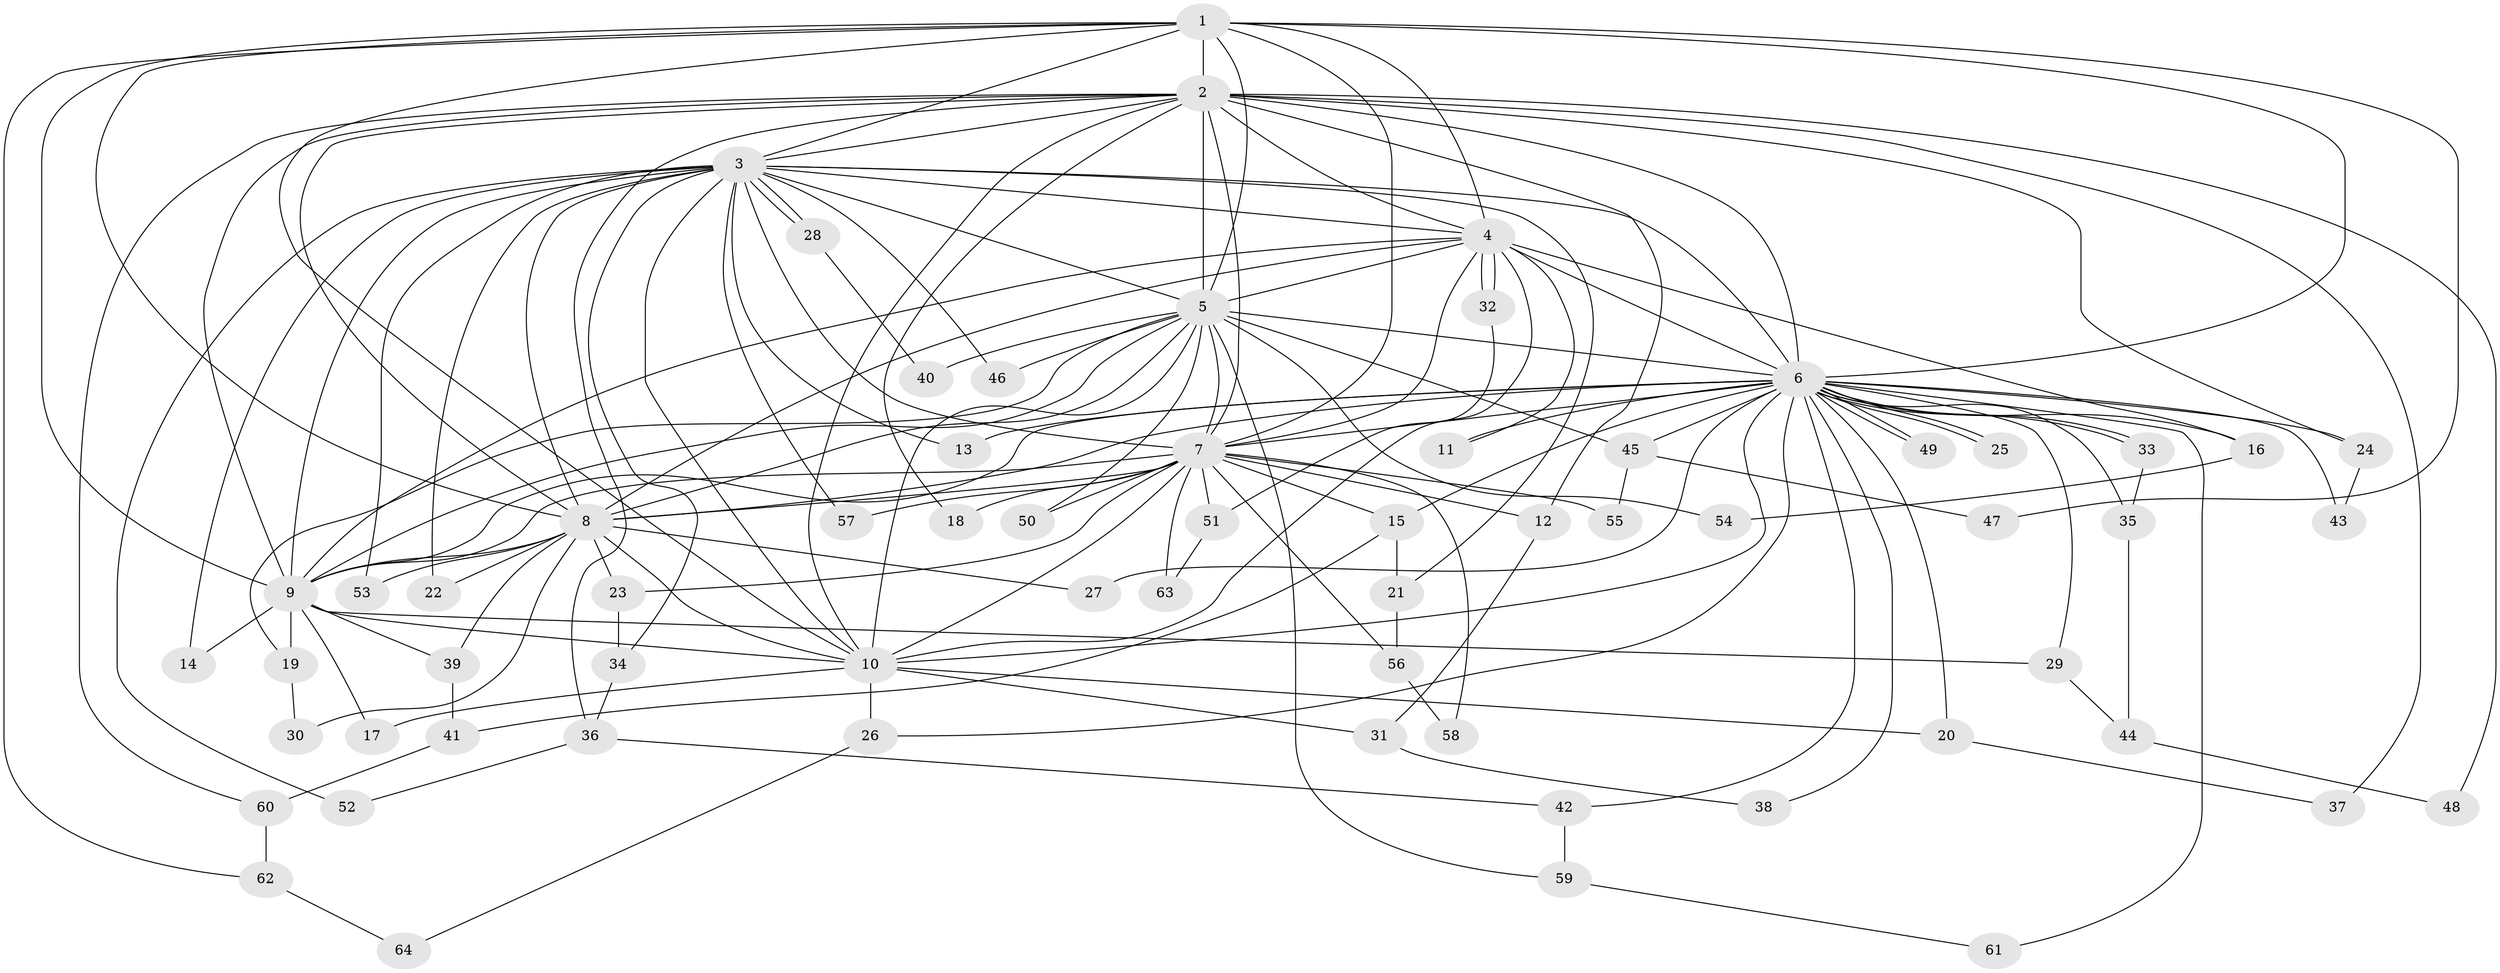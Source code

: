 // Generated by graph-tools (version 1.1) at 2025/14/03/09/25 04:14:00]
// undirected, 64 vertices, 153 edges
graph export_dot {
graph [start="1"]
  node [color=gray90,style=filled];
  1;
  2;
  3;
  4;
  5;
  6;
  7;
  8;
  9;
  10;
  11;
  12;
  13;
  14;
  15;
  16;
  17;
  18;
  19;
  20;
  21;
  22;
  23;
  24;
  25;
  26;
  27;
  28;
  29;
  30;
  31;
  32;
  33;
  34;
  35;
  36;
  37;
  38;
  39;
  40;
  41;
  42;
  43;
  44;
  45;
  46;
  47;
  48;
  49;
  50;
  51;
  52;
  53;
  54;
  55;
  56;
  57;
  58;
  59;
  60;
  61;
  62;
  63;
  64;
  1 -- 2;
  1 -- 3;
  1 -- 4;
  1 -- 5;
  1 -- 6;
  1 -- 7;
  1 -- 8;
  1 -- 9;
  1 -- 10;
  1 -- 47;
  1 -- 62;
  2 -- 3;
  2 -- 4;
  2 -- 5;
  2 -- 6;
  2 -- 7;
  2 -- 8;
  2 -- 9;
  2 -- 10;
  2 -- 12;
  2 -- 18;
  2 -- 24;
  2 -- 36;
  2 -- 37;
  2 -- 48;
  2 -- 60;
  3 -- 4;
  3 -- 5;
  3 -- 6;
  3 -- 7;
  3 -- 8;
  3 -- 9;
  3 -- 10;
  3 -- 13;
  3 -- 14;
  3 -- 21;
  3 -- 22;
  3 -- 28;
  3 -- 28;
  3 -- 34;
  3 -- 46;
  3 -- 52;
  3 -- 53;
  3 -- 57;
  4 -- 5;
  4 -- 6;
  4 -- 7;
  4 -- 8;
  4 -- 9;
  4 -- 10;
  4 -- 11;
  4 -- 16;
  4 -- 32;
  4 -- 32;
  5 -- 6;
  5 -- 7;
  5 -- 8;
  5 -- 9;
  5 -- 10;
  5 -- 19;
  5 -- 40;
  5 -- 45;
  5 -- 46;
  5 -- 50;
  5 -- 54;
  5 -- 59;
  6 -- 7;
  6 -- 8;
  6 -- 9;
  6 -- 10;
  6 -- 11;
  6 -- 13;
  6 -- 15;
  6 -- 16;
  6 -- 20;
  6 -- 24;
  6 -- 25;
  6 -- 25;
  6 -- 26;
  6 -- 27;
  6 -- 29;
  6 -- 33;
  6 -- 33;
  6 -- 35;
  6 -- 38;
  6 -- 42;
  6 -- 43;
  6 -- 45;
  6 -- 49;
  6 -- 49;
  6 -- 61;
  7 -- 8;
  7 -- 9;
  7 -- 10;
  7 -- 12;
  7 -- 15;
  7 -- 18;
  7 -- 23;
  7 -- 50;
  7 -- 51;
  7 -- 55;
  7 -- 56;
  7 -- 57;
  7 -- 58;
  7 -- 63;
  8 -- 9;
  8 -- 10;
  8 -- 22;
  8 -- 23;
  8 -- 27;
  8 -- 30;
  8 -- 39;
  8 -- 53;
  9 -- 10;
  9 -- 14;
  9 -- 17;
  9 -- 19;
  9 -- 29;
  9 -- 39;
  10 -- 17;
  10 -- 20;
  10 -- 26;
  10 -- 31;
  12 -- 31;
  15 -- 21;
  15 -- 41;
  16 -- 54;
  19 -- 30;
  20 -- 37;
  21 -- 56;
  23 -- 34;
  24 -- 43;
  26 -- 64;
  28 -- 40;
  29 -- 44;
  31 -- 38;
  32 -- 51;
  33 -- 35;
  34 -- 36;
  35 -- 44;
  36 -- 42;
  36 -- 52;
  39 -- 41;
  41 -- 60;
  42 -- 59;
  44 -- 48;
  45 -- 47;
  45 -- 55;
  51 -- 63;
  56 -- 58;
  59 -- 61;
  60 -- 62;
  62 -- 64;
}
